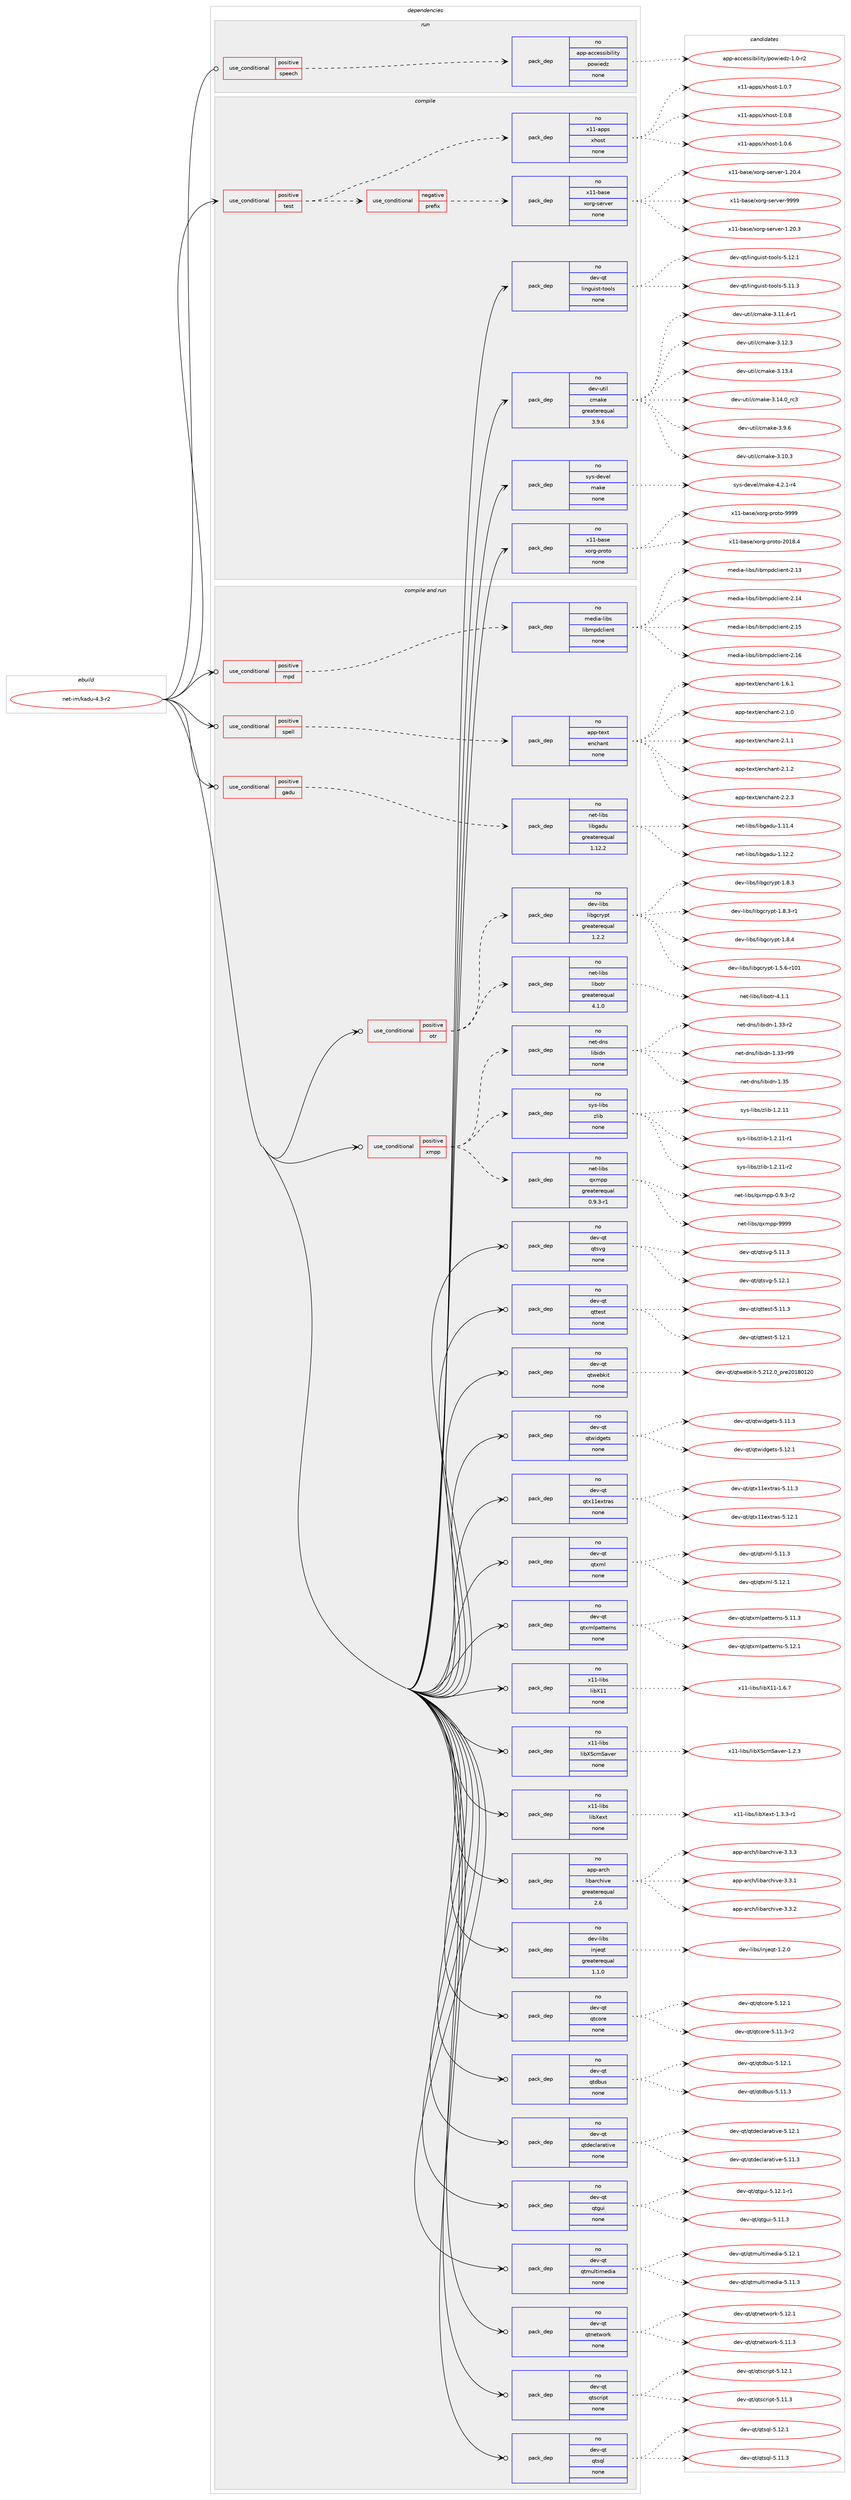 digraph prolog {

# *************
# Graph options
# *************

newrank=true;
concentrate=true;
compound=true;
graph [rankdir=LR,fontname=Helvetica,fontsize=10,ranksep=1.5];#, ranksep=2.5, nodesep=0.2];
edge  [arrowhead=vee];
node  [fontname=Helvetica,fontsize=10];

# **********
# The ebuild
# **********

subgraph cluster_leftcol {
color=gray;
rank=same;
label=<<i>ebuild</i>>;
id [label="net-im/kadu-4.3-r2", color=red, width=4, href="../net-im/kadu-4.3-r2.svg"];
}

# ****************
# The dependencies
# ****************

subgraph cluster_midcol {
color=gray;
label=<<i>dependencies</i>>;
subgraph cluster_compile {
fillcolor="#eeeeee";
style=filled;
label=<<i>compile</i>>;
subgraph cond445052 {
dependency1655106 [label=<<TABLE BORDER="0" CELLBORDER="1" CELLSPACING="0" CELLPADDING="4"><TR><TD ROWSPAN="3" CELLPADDING="10">use_conditional</TD></TR><TR><TD>positive</TD></TR><TR><TD>test</TD></TR></TABLE>>, shape=none, color=red];
subgraph cond445053 {
dependency1655107 [label=<<TABLE BORDER="0" CELLBORDER="1" CELLSPACING="0" CELLPADDING="4"><TR><TD ROWSPAN="3" CELLPADDING="10">use_conditional</TD></TR><TR><TD>negative</TD></TR><TR><TD>prefix</TD></TR></TABLE>>, shape=none, color=red];
subgraph pack1183224 {
dependency1655108 [label=<<TABLE BORDER="0" CELLBORDER="1" CELLSPACING="0" CELLPADDING="4" WIDTH="220"><TR><TD ROWSPAN="6" CELLPADDING="30">pack_dep</TD></TR><TR><TD WIDTH="110">no</TD></TR><TR><TD>x11-base</TD></TR><TR><TD>xorg-server</TD></TR><TR><TD>none</TD></TR><TR><TD></TD></TR></TABLE>>, shape=none, color=blue];
}
dependency1655107:e -> dependency1655108:w [weight=20,style="dashed",arrowhead="vee"];
}
dependency1655106:e -> dependency1655107:w [weight=20,style="dashed",arrowhead="vee"];
subgraph pack1183225 {
dependency1655109 [label=<<TABLE BORDER="0" CELLBORDER="1" CELLSPACING="0" CELLPADDING="4" WIDTH="220"><TR><TD ROWSPAN="6" CELLPADDING="30">pack_dep</TD></TR><TR><TD WIDTH="110">no</TD></TR><TR><TD>x11-apps</TD></TR><TR><TD>xhost</TD></TR><TR><TD>none</TD></TR><TR><TD></TD></TR></TABLE>>, shape=none, color=blue];
}
dependency1655106:e -> dependency1655109:w [weight=20,style="dashed",arrowhead="vee"];
}
id:e -> dependency1655106:w [weight=20,style="solid",arrowhead="vee"];
subgraph pack1183226 {
dependency1655110 [label=<<TABLE BORDER="0" CELLBORDER="1" CELLSPACING="0" CELLPADDING="4" WIDTH="220"><TR><TD ROWSPAN="6" CELLPADDING="30">pack_dep</TD></TR><TR><TD WIDTH="110">no</TD></TR><TR><TD>dev-qt</TD></TR><TR><TD>linguist-tools</TD></TR><TR><TD>none</TD></TR><TR><TD></TD></TR></TABLE>>, shape=none, color=blue];
}
id:e -> dependency1655110:w [weight=20,style="solid",arrowhead="vee"];
subgraph pack1183227 {
dependency1655111 [label=<<TABLE BORDER="0" CELLBORDER="1" CELLSPACING="0" CELLPADDING="4" WIDTH="220"><TR><TD ROWSPAN="6" CELLPADDING="30">pack_dep</TD></TR><TR><TD WIDTH="110">no</TD></TR><TR><TD>dev-util</TD></TR><TR><TD>cmake</TD></TR><TR><TD>greaterequal</TD></TR><TR><TD>3.9.6</TD></TR></TABLE>>, shape=none, color=blue];
}
id:e -> dependency1655111:w [weight=20,style="solid",arrowhead="vee"];
subgraph pack1183228 {
dependency1655112 [label=<<TABLE BORDER="0" CELLBORDER="1" CELLSPACING="0" CELLPADDING="4" WIDTH="220"><TR><TD ROWSPAN="6" CELLPADDING="30">pack_dep</TD></TR><TR><TD WIDTH="110">no</TD></TR><TR><TD>sys-devel</TD></TR><TR><TD>make</TD></TR><TR><TD>none</TD></TR><TR><TD></TD></TR></TABLE>>, shape=none, color=blue];
}
id:e -> dependency1655112:w [weight=20,style="solid",arrowhead="vee"];
subgraph pack1183229 {
dependency1655113 [label=<<TABLE BORDER="0" CELLBORDER="1" CELLSPACING="0" CELLPADDING="4" WIDTH="220"><TR><TD ROWSPAN="6" CELLPADDING="30">pack_dep</TD></TR><TR><TD WIDTH="110">no</TD></TR><TR><TD>x11-base</TD></TR><TR><TD>xorg-proto</TD></TR><TR><TD>none</TD></TR><TR><TD></TD></TR></TABLE>>, shape=none, color=blue];
}
id:e -> dependency1655113:w [weight=20,style="solid",arrowhead="vee"];
}
subgraph cluster_compileandrun {
fillcolor="#eeeeee";
style=filled;
label=<<i>compile and run</i>>;
subgraph cond445054 {
dependency1655114 [label=<<TABLE BORDER="0" CELLBORDER="1" CELLSPACING="0" CELLPADDING="4"><TR><TD ROWSPAN="3" CELLPADDING="10">use_conditional</TD></TR><TR><TD>positive</TD></TR><TR><TD>gadu</TD></TR></TABLE>>, shape=none, color=red];
subgraph pack1183230 {
dependency1655115 [label=<<TABLE BORDER="0" CELLBORDER="1" CELLSPACING="0" CELLPADDING="4" WIDTH="220"><TR><TD ROWSPAN="6" CELLPADDING="30">pack_dep</TD></TR><TR><TD WIDTH="110">no</TD></TR><TR><TD>net-libs</TD></TR><TR><TD>libgadu</TD></TR><TR><TD>greaterequal</TD></TR><TR><TD>1.12.2</TD></TR></TABLE>>, shape=none, color=blue];
}
dependency1655114:e -> dependency1655115:w [weight=20,style="dashed",arrowhead="vee"];
}
id:e -> dependency1655114:w [weight=20,style="solid",arrowhead="odotvee"];
subgraph cond445055 {
dependency1655116 [label=<<TABLE BORDER="0" CELLBORDER="1" CELLSPACING="0" CELLPADDING="4"><TR><TD ROWSPAN="3" CELLPADDING="10">use_conditional</TD></TR><TR><TD>positive</TD></TR><TR><TD>mpd</TD></TR></TABLE>>, shape=none, color=red];
subgraph pack1183231 {
dependency1655117 [label=<<TABLE BORDER="0" CELLBORDER="1" CELLSPACING="0" CELLPADDING="4" WIDTH="220"><TR><TD ROWSPAN="6" CELLPADDING="30">pack_dep</TD></TR><TR><TD WIDTH="110">no</TD></TR><TR><TD>media-libs</TD></TR><TR><TD>libmpdclient</TD></TR><TR><TD>none</TD></TR><TR><TD></TD></TR></TABLE>>, shape=none, color=blue];
}
dependency1655116:e -> dependency1655117:w [weight=20,style="dashed",arrowhead="vee"];
}
id:e -> dependency1655116:w [weight=20,style="solid",arrowhead="odotvee"];
subgraph cond445056 {
dependency1655118 [label=<<TABLE BORDER="0" CELLBORDER="1" CELLSPACING="0" CELLPADDING="4"><TR><TD ROWSPAN="3" CELLPADDING="10">use_conditional</TD></TR><TR><TD>positive</TD></TR><TR><TD>otr</TD></TR></TABLE>>, shape=none, color=red];
subgraph pack1183232 {
dependency1655119 [label=<<TABLE BORDER="0" CELLBORDER="1" CELLSPACING="0" CELLPADDING="4" WIDTH="220"><TR><TD ROWSPAN="6" CELLPADDING="30">pack_dep</TD></TR><TR><TD WIDTH="110">no</TD></TR><TR><TD>dev-libs</TD></TR><TR><TD>libgcrypt</TD></TR><TR><TD>greaterequal</TD></TR><TR><TD>1.2.2</TD></TR></TABLE>>, shape=none, color=blue];
}
dependency1655118:e -> dependency1655119:w [weight=20,style="dashed",arrowhead="vee"];
subgraph pack1183233 {
dependency1655120 [label=<<TABLE BORDER="0" CELLBORDER="1" CELLSPACING="0" CELLPADDING="4" WIDTH="220"><TR><TD ROWSPAN="6" CELLPADDING="30">pack_dep</TD></TR><TR><TD WIDTH="110">no</TD></TR><TR><TD>net-libs</TD></TR><TR><TD>libotr</TD></TR><TR><TD>greaterequal</TD></TR><TR><TD>4.1.0</TD></TR></TABLE>>, shape=none, color=blue];
}
dependency1655118:e -> dependency1655120:w [weight=20,style="dashed",arrowhead="vee"];
}
id:e -> dependency1655118:w [weight=20,style="solid",arrowhead="odotvee"];
subgraph cond445057 {
dependency1655121 [label=<<TABLE BORDER="0" CELLBORDER="1" CELLSPACING="0" CELLPADDING="4"><TR><TD ROWSPAN="3" CELLPADDING="10">use_conditional</TD></TR><TR><TD>positive</TD></TR><TR><TD>spell</TD></TR></TABLE>>, shape=none, color=red];
subgraph pack1183234 {
dependency1655122 [label=<<TABLE BORDER="0" CELLBORDER="1" CELLSPACING="0" CELLPADDING="4" WIDTH="220"><TR><TD ROWSPAN="6" CELLPADDING="30">pack_dep</TD></TR><TR><TD WIDTH="110">no</TD></TR><TR><TD>app-text</TD></TR><TR><TD>enchant</TD></TR><TR><TD>none</TD></TR><TR><TD></TD></TR></TABLE>>, shape=none, color=blue];
}
dependency1655121:e -> dependency1655122:w [weight=20,style="dashed",arrowhead="vee"];
}
id:e -> dependency1655121:w [weight=20,style="solid",arrowhead="odotvee"];
subgraph cond445058 {
dependency1655123 [label=<<TABLE BORDER="0" CELLBORDER="1" CELLSPACING="0" CELLPADDING="4"><TR><TD ROWSPAN="3" CELLPADDING="10">use_conditional</TD></TR><TR><TD>positive</TD></TR><TR><TD>xmpp</TD></TR></TABLE>>, shape=none, color=red];
subgraph pack1183235 {
dependency1655124 [label=<<TABLE BORDER="0" CELLBORDER="1" CELLSPACING="0" CELLPADDING="4" WIDTH="220"><TR><TD ROWSPAN="6" CELLPADDING="30">pack_dep</TD></TR><TR><TD WIDTH="110">no</TD></TR><TR><TD>net-dns</TD></TR><TR><TD>libidn</TD></TR><TR><TD>none</TD></TR><TR><TD></TD></TR></TABLE>>, shape=none, color=blue];
}
dependency1655123:e -> dependency1655124:w [weight=20,style="dashed",arrowhead="vee"];
subgraph pack1183236 {
dependency1655125 [label=<<TABLE BORDER="0" CELLBORDER="1" CELLSPACING="0" CELLPADDING="4" WIDTH="220"><TR><TD ROWSPAN="6" CELLPADDING="30">pack_dep</TD></TR><TR><TD WIDTH="110">no</TD></TR><TR><TD>net-libs</TD></TR><TR><TD>qxmpp</TD></TR><TR><TD>greaterequal</TD></TR><TR><TD>0.9.3-r1</TD></TR></TABLE>>, shape=none, color=blue];
}
dependency1655123:e -> dependency1655125:w [weight=20,style="dashed",arrowhead="vee"];
subgraph pack1183237 {
dependency1655126 [label=<<TABLE BORDER="0" CELLBORDER="1" CELLSPACING="0" CELLPADDING="4" WIDTH="220"><TR><TD ROWSPAN="6" CELLPADDING="30">pack_dep</TD></TR><TR><TD WIDTH="110">no</TD></TR><TR><TD>sys-libs</TD></TR><TR><TD>zlib</TD></TR><TR><TD>none</TD></TR><TR><TD></TD></TR></TABLE>>, shape=none, color=blue];
}
dependency1655123:e -> dependency1655126:w [weight=20,style="dashed",arrowhead="vee"];
}
id:e -> dependency1655123:w [weight=20,style="solid",arrowhead="odotvee"];
subgraph pack1183238 {
dependency1655127 [label=<<TABLE BORDER="0" CELLBORDER="1" CELLSPACING="0" CELLPADDING="4" WIDTH="220"><TR><TD ROWSPAN="6" CELLPADDING="30">pack_dep</TD></TR><TR><TD WIDTH="110">no</TD></TR><TR><TD>app-arch</TD></TR><TR><TD>libarchive</TD></TR><TR><TD>greaterequal</TD></TR><TR><TD>2.6</TD></TR></TABLE>>, shape=none, color=blue];
}
id:e -> dependency1655127:w [weight=20,style="solid",arrowhead="odotvee"];
subgraph pack1183239 {
dependency1655128 [label=<<TABLE BORDER="0" CELLBORDER="1" CELLSPACING="0" CELLPADDING="4" WIDTH="220"><TR><TD ROWSPAN="6" CELLPADDING="30">pack_dep</TD></TR><TR><TD WIDTH="110">no</TD></TR><TR><TD>dev-libs</TD></TR><TR><TD>injeqt</TD></TR><TR><TD>greaterequal</TD></TR><TR><TD>1.1.0</TD></TR></TABLE>>, shape=none, color=blue];
}
id:e -> dependency1655128:w [weight=20,style="solid",arrowhead="odotvee"];
subgraph pack1183240 {
dependency1655129 [label=<<TABLE BORDER="0" CELLBORDER="1" CELLSPACING="0" CELLPADDING="4" WIDTH="220"><TR><TD ROWSPAN="6" CELLPADDING="30">pack_dep</TD></TR><TR><TD WIDTH="110">no</TD></TR><TR><TD>dev-qt</TD></TR><TR><TD>qtcore</TD></TR><TR><TD>none</TD></TR><TR><TD></TD></TR></TABLE>>, shape=none, color=blue];
}
id:e -> dependency1655129:w [weight=20,style="solid",arrowhead="odotvee"];
subgraph pack1183241 {
dependency1655130 [label=<<TABLE BORDER="0" CELLBORDER="1" CELLSPACING="0" CELLPADDING="4" WIDTH="220"><TR><TD ROWSPAN="6" CELLPADDING="30">pack_dep</TD></TR><TR><TD WIDTH="110">no</TD></TR><TR><TD>dev-qt</TD></TR><TR><TD>qtdbus</TD></TR><TR><TD>none</TD></TR><TR><TD></TD></TR></TABLE>>, shape=none, color=blue];
}
id:e -> dependency1655130:w [weight=20,style="solid",arrowhead="odotvee"];
subgraph pack1183242 {
dependency1655131 [label=<<TABLE BORDER="0" CELLBORDER="1" CELLSPACING="0" CELLPADDING="4" WIDTH="220"><TR><TD ROWSPAN="6" CELLPADDING="30">pack_dep</TD></TR><TR><TD WIDTH="110">no</TD></TR><TR><TD>dev-qt</TD></TR><TR><TD>qtdeclarative</TD></TR><TR><TD>none</TD></TR><TR><TD></TD></TR></TABLE>>, shape=none, color=blue];
}
id:e -> dependency1655131:w [weight=20,style="solid",arrowhead="odotvee"];
subgraph pack1183243 {
dependency1655132 [label=<<TABLE BORDER="0" CELLBORDER="1" CELLSPACING="0" CELLPADDING="4" WIDTH="220"><TR><TD ROWSPAN="6" CELLPADDING="30">pack_dep</TD></TR><TR><TD WIDTH="110">no</TD></TR><TR><TD>dev-qt</TD></TR><TR><TD>qtgui</TD></TR><TR><TD>none</TD></TR><TR><TD></TD></TR></TABLE>>, shape=none, color=blue];
}
id:e -> dependency1655132:w [weight=20,style="solid",arrowhead="odotvee"];
subgraph pack1183244 {
dependency1655133 [label=<<TABLE BORDER="0" CELLBORDER="1" CELLSPACING="0" CELLPADDING="4" WIDTH="220"><TR><TD ROWSPAN="6" CELLPADDING="30">pack_dep</TD></TR><TR><TD WIDTH="110">no</TD></TR><TR><TD>dev-qt</TD></TR><TR><TD>qtmultimedia</TD></TR><TR><TD>none</TD></TR><TR><TD></TD></TR></TABLE>>, shape=none, color=blue];
}
id:e -> dependency1655133:w [weight=20,style="solid",arrowhead="odotvee"];
subgraph pack1183245 {
dependency1655134 [label=<<TABLE BORDER="0" CELLBORDER="1" CELLSPACING="0" CELLPADDING="4" WIDTH="220"><TR><TD ROWSPAN="6" CELLPADDING="30">pack_dep</TD></TR><TR><TD WIDTH="110">no</TD></TR><TR><TD>dev-qt</TD></TR><TR><TD>qtnetwork</TD></TR><TR><TD>none</TD></TR><TR><TD></TD></TR></TABLE>>, shape=none, color=blue];
}
id:e -> dependency1655134:w [weight=20,style="solid",arrowhead="odotvee"];
subgraph pack1183246 {
dependency1655135 [label=<<TABLE BORDER="0" CELLBORDER="1" CELLSPACING="0" CELLPADDING="4" WIDTH="220"><TR><TD ROWSPAN="6" CELLPADDING="30">pack_dep</TD></TR><TR><TD WIDTH="110">no</TD></TR><TR><TD>dev-qt</TD></TR><TR><TD>qtscript</TD></TR><TR><TD>none</TD></TR><TR><TD></TD></TR></TABLE>>, shape=none, color=blue];
}
id:e -> dependency1655135:w [weight=20,style="solid",arrowhead="odotvee"];
subgraph pack1183247 {
dependency1655136 [label=<<TABLE BORDER="0" CELLBORDER="1" CELLSPACING="0" CELLPADDING="4" WIDTH="220"><TR><TD ROWSPAN="6" CELLPADDING="30">pack_dep</TD></TR><TR><TD WIDTH="110">no</TD></TR><TR><TD>dev-qt</TD></TR><TR><TD>qtsql</TD></TR><TR><TD>none</TD></TR><TR><TD></TD></TR></TABLE>>, shape=none, color=blue];
}
id:e -> dependency1655136:w [weight=20,style="solid",arrowhead="odotvee"];
subgraph pack1183248 {
dependency1655137 [label=<<TABLE BORDER="0" CELLBORDER="1" CELLSPACING="0" CELLPADDING="4" WIDTH="220"><TR><TD ROWSPAN="6" CELLPADDING="30">pack_dep</TD></TR><TR><TD WIDTH="110">no</TD></TR><TR><TD>dev-qt</TD></TR><TR><TD>qtsvg</TD></TR><TR><TD>none</TD></TR><TR><TD></TD></TR></TABLE>>, shape=none, color=blue];
}
id:e -> dependency1655137:w [weight=20,style="solid",arrowhead="odotvee"];
subgraph pack1183249 {
dependency1655138 [label=<<TABLE BORDER="0" CELLBORDER="1" CELLSPACING="0" CELLPADDING="4" WIDTH="220"><TR><TD ROWSPAN="6" CELLPADDING="30">pack_dep</TD></TR><TR><TD WIDTH="110">no</TD></TR><TR><TD>dev-qt</TD></TR><TR><TD>qttest</TD></TR><TR><TD>none</TD></TR><TR><TD></TD></TR></TABLE>>, shape=none, color=blue];
}
id:e -> dependency1655138:w [weight=20,style="solid",arrowhead="odotvee"];
subgraph pack1183250 {
dependency1655139 [label=<<TABLE BORDER="0" CELLBORDER="1" CELLSPACING="0" CELLPADDING="4" WIDTH="220"><TR><TD ROWSPAN="6" CELLPADDING="30">pack_dep</TD></TR><TR><TD WIDTH="110">no</TD></TR><TR><TD>dev-qt</TD></TR><TR><TD>qtwebkit</TD></TR><TR><TD>none</TD></TR><TR><TD></TD></TR></TABLE>>, shape=none, color=blue];
}
id:e -> dependency1655139:w [weight=20,style="solid",arrowhead="odotvee"];
subgraph pack1183251 {
dependency1655140 [label=<<TABLE BORDER="0" CELLBORDER="1" CELLSPACING="0" CELLPADDING="4" WIDTH="220"><TR><TD ROWSPAN="6" CELLPADDING="30">pack_dep</TD></TR><TR><TD WIDTH="110">no</TD></TR><TR><TD>dev-qt</TD></TR><TR><TD>qtwidgets</TD></TR><TR><TD>none</TD></TR><TR><TD></TD></TR></TABLE>>, shape=none, color=blue];
}
id:e -> dependency1655140:w [weight=20,style="solid",arrowhead="odotvee"];
subgraph pack1183252 {
dependency1655141 [label=<<TABLE BORDER="0" CELLBORDER="1" CELLSPACING="0" CELLPADDING="4" WIDTH="220"><TR><TD ROWSPAN="6" CELLPADDING="30">pack_dep</TD></TR><TR><TD WIDTH="110">no</TD></TR><TR><TD>dev-qt</TD></TR><TR><TD>qtx11extras</TD></TR><TR><TD>none</TD></TR><TR><TD></TD></TR></TABLE>>, shape=none, color=blue];
}
id:e -> dependency1655141:w [weight=20,style="solid",arrowhead="odotvee"];
subgraph pack1183253 {
dependency1655142 [label=<<TABLE BORDER="0" CELLBORDER="1" CELLSPACING="0" CELLPADDING="4" WIDTH="220"><TR><TD ROWSPAN="6" CELLPADDING="30">pack_dep</TD></TR><TR><TD WIDTH="110">no</TD></TR><TR><TD>dev-qt</TD></TR><TR><TD>qtxml</TD></TR><TR><TD>none</TD></TR><TR><TD></TD></TR></TABLE>>, shape=none, color=blue];
}
id:e -> dependency1655142:w [weight=20,style="solid",arrowhead="odotvee"];
subgraph pack1183254 {
dependency1655143 [label=<<TABLE BORDER="0" CELLBORDER="1" CELLSPACING="0" CELLPADDING="4" WIDTH="220"><TR><TD ROWSPAN="6" CELLPADDING="30">pack_dep</TD></TR><TR><TD WIDTH="110">no</TD></TR><TR><TD>dev-qt</TD></TR><TR><TD>qtxmlpatterns</TD></TR><TR><TD>none</TD></TR><TR><TD></TD></TR></TABLE>>, shape=none, color=blue];
}
id:e -> dependency1655143:w [weight=20,style="solid",arrowhead="odotvee"];
subgraph pack1183255 {
dependency1655144 [label=<<TABLE BORDER="0" CELLBORDER="1" CELLSPACING="0" CELLPADDING="4" WIDTH="220"><TR><TD ROWSPAN="6" CELLPADDING="30">pack_dep</TD></TR><TR><TD WIDTH="110">no</TD></TR><TR><TD>x11-libs</TD></TR><TR><TD>libX11</TD></TR><TR><TD>none</TD></TR><TR><TD></TD></TR></TABLE>>, shape=none, color=blue];
}
id:e -> dependency1655144:w [weight=20,style="solid",arrowhead="odotvee"];
subgraph pack1183256 {
dependency1655145 [label=<<TABLE BORDER="0" CELLBORDER="1" CELLSPACING="0" CELLPADDING="4" WIDTH="220"><TR><TD ROWSPAN="6" CELLPADDING="30">pack_dep</TD></TR><TR><TD WIDTH="110">no</TD></TR><TR><TD>x11-libs</TD></TR><TR><TD>libXScrnSaver</TD></TR><TR><TD>none</TD></TR><TR><TD></TD></TR></TABLE>>, shape=none, color=blue];
}
id:e -> dependency1655145:w [weight=20,style="solid",arrowhead="odotvee"];
subgraph pack1183257 {
dependency1655146 [label=<<TABLE BORDER="0" CELLBORDER="1" CELLSPACING="0" CELLPADDING="4" WIDTH="220"><TR><TD ROWSPAN="6" CELLPADDING="30">pack_dep</TD></TR><TR><TD WIDTH="110">no</TD></TR><TR><TD>x11-libs</TD></TR><TR><TD>libXext</TD></TR><TR><TD>none</TD></TR><TR><TD></TD></TR></TABLE>>, shape=none, color=blue];
}
id:e -> dependency1655146:w [weight=20,style="solid",arrowhead="odotvee"];
}
subgraph cluster_run {
fillcolor="#eeeeee";
style=filled;
label=<<i>run</i>>;
subgraph cond445059 {
dependency1655147 [label=<<TABLE BORDER="0" CELLBORDER="1" CELLSPACING="0" CELLPADDING="4"><TR><TD ROWSPAN="3" CELLPADDING="10">use_conditional</TD></TR><TR><TD>positive</TD></TR><TR><TD>speech</TD></TR></TABLE>>, shape=none, color=red];
subgraph pack1183258 {
dependency1655148 [label=<<TABLE BORDER="0" CELLBORDER="1" CELLSPACING="0" CELLPADDING="4" WIDTH="220"><TR><TD ROWSPAN="6" CELLPADDING="30">pack_dep</TD></TR><TR><TD WIDTH="110">no</TD></TR><TR><TD>app-accessibility</TD></TR><TR><TD>powiedz</TD></TR><TR><TD>none</TD></TR><TR><TD></TD></TR></TABLE>>, shape=none, color=blue];
}
dependency1655147:e -> dependency1655148:w [weight=20,style="dashed",arrowhead="vee"];
}
id:e -> dependency1655147:w [weight=20,style="solid",arrowhead="odot"];
}
}

# **************
# The candidates
# **************

subgraph cluster_choices {
rank=same;
color=gray;
label=<<i>candidates</i>>;

subgraph choice1183224 {
color=black;
nodesep=1;
choice1204949459897115101471201111141034511510111411810111445494650484651 [label="x11-base/xorg-server-1.20.3", color=red, width=4,href="../x11-base/xorg-server-1.20.3.svg"];
choice1204949459897115101471201111141034511510111411810111445494650484652 [label="x11-base/xorg-server-1.20.4", color=red, width=4,href="../x11-base/xorg-server-1.20.4.svg"];
choice120494945989711510147120111114103451151011141181011144557575757 [label="x11-base/xorg-server-9999", color=red, width=4,href="../x11-base/xorg-server-9999.svg"];
dependency1655108:e -> choice1204949459897115101471201111141034511510111411810111445494650484651:w [style=dotted,weight="100"];
dependency1655108:e -> choice1204949459897115101471201111141034511510111411810111445494650484652:w [style=dotted,weight="100"];
dependency1655108:e -> choice120494945989711510147120111114103451151011141181011144557575757:w [style=dotted,weight="100"];
}
subgraph choice1183225 {
color=black;
nodesep=1;
choice1204949459711211211547120104111115116454946484654 [label="x11-apps/xhost-1.0.6", color=red, width=4,href="../x11-apps/xhost-1.0.6.svg"];
choice1204949459711211211547120104111115116454946484655 [label="x11-apps/xhost-1.0.7", color=red, width=4,href="../x11-apps/xhost-1.0.7.svg"];
choice1204949459711211211547120104111115116454946484656 [label="x11-apps/xhost-1.0.8", color=red, width=4,href="../x11-apps/xhost-1.0.8.svg"];
dependency1655109:e -> choice1204949459711211211547120104111115116454946484654:w [style=dotted,weight="100"];
dependency1655109:e -> choice1204949459711211211547120104111115116454946484655:w [style=dotted,weight="100"];
dependency1655109:e -> choice1204949459711211211547120104111115116454946484656:w [style=dotted,weight="100"];
}
subgraph choice1183226 {
color=black;
nodesep=1;
choice10010111845113116471081051101031171051151164511611111110811545534649494651 [label="dev-qt/linguist-tools-5.11.3", color=red, width=4,href="../dev-qt/linguist-tools-5.11.3.svg"];
choice10010111845113116471081051101031171051151164511611111110811545534649504649 [label="dev-qt/linguist-tools-5.12.1", color=red, width=4,href="../dev-qt/linguist-tools-5.12.1.svg"];
dependency1655110:e -> choice10010111845113116471081051101031171051151164511611111110811545534649494651:w [style=dotted,weight="100"];
dependency1655110:e -> choice10010111845113116471081051101031171051151164511611111110811545534649504649:w [style=dotted,weight="100"];
}
subgraph choice1183227 {
color=black;
nodesep=1;
choice1001011184511711610510847991099710710145514649484651 [label="dev-util/cmake-3.10.3", color=red, width=4,href="../dev-util/cmake-3.10.3.svg"];
choice10010111845117116105108479910997107101455146494946524511449 [label="dev-util/cmake-3.11.4-r1", color=red, width=4,href="../dev-util/cmake-3.11.4-r1.svg"];
choice1001011184511711610510847991099710710145514649504651 [label="dev-util/cmake-3.12.3", color=red, width=4,href="../dev-util/cmake-3.12.3.svg"];
choice1001011184511711610510847991099710710145514649514652 [label="dev-util/cmake-3.13.4", color=red, width=4,href="../dev-util/cmake-3.13.4.svg"];
choice1001011184511711610510847991099710710145514649524648951149951 [label="dev-util/cmake-3.14.0_rc3", color=red, width=4,href="../dev-util/cmake-3.14.0_rc3.svg"];
choice10010111845117116105108479910997107101455146574654 [label="dev-util/cmake-3.9.6", color=red, width=4,href="../dev-util/cmake-3.9.6.svg"];
dependency1655111:e -> choice1001011184511711610510847991099710710145514649484651:w [style=dotted,weight="100"];
dependency1655111:e -> choice10010111845117116105108479910997107101455146494946524511449:w [style=dotted,weight="100"];
dependency1655111:e -> choice1001011184511711610510847991099710710145514649504651:w [style=dotted,weight="100"];
dependency1655111:e -> choice1001011184511711610510847991099710710145514649514652:w [style=dotted,weight="100"];
dependency1655111:e -> choice1001011184511711610510847991099710710145514649524648951149951:w [style=dotted,weight="100"];
dependency1655111:e -> choice10010111845117116105108479910997107101455146574654:w [style=dotted,weight="100"];
}
subgraph choice1183228 {
color=black;
nodesep=1;
choice1151211154510010111810110847109971071014552465046494511452 [label="sys-devel/make-4.2.1-r4", color=red, width=4,href="../sys-devel/make-4.2.1-r4.svg"];
dependency1655112:e -> choice1151211154510010111810110847109971071014552465046494511452:w [style=dotted,weight="100"];
}
subgraph choice1183229 {
color=black;
nodesep=1;
choice1204949459897115101471201111141034511211411111611145504849564652 [label="x11-base/xorg-proto-2018.4", color=red, width=4,href="../x11-base/xorg-proto-2018.4.svg"];
choice120494945989711510147120111114103451121141111161114557575757 [label="x11-base/xorg-proto-9999", color=red, width=4,href="../x11-base/xorg-proto-9999.svg"];
dependency1655113:e -> choice1204949459897115101471201111141034511211411111611145504849564652:w [style=dotted,weight="100"];
dependency1655113:e -> choice120494945989711510147120111114103451121141111161114557575757:w [style=dotted,weight="100"];
}
subgraph choice1183230 {
color=black;
nodesep=1;
choice110101116451081059811547108105981039710011745494649494652 [label="net-libs/libgadu-1.11.4", color=red, width=4,href="../net-libs/libgadu-1.11.4.svg"];
choice110101116451081059811547108105981039710011745494649504650 [label="net-libs/libgadu-1.12.2", color=red, width=4,href="../net-libs/libgadu-1.12.2.svg"];
dependency1655115:e -> choice110101116451081059811547108105981039710011745494649494652:w [style=dotted,weight="100"];
dependency1655115:e -> choice110101116451081059811547108105981039710011745494649504650:w [style=dotted,weight="100"];
}
subgraph choice1183231 {
color=black;
nodesep=1;
choice1091011001059745108105981154710810598109112100991081051011101164550464951 [label="media-libs/libmpdclient-2.13", color=red, width=4,href="../media-libs/libmpdclient-2.13.svg"];
choice1091011001059745108105981154710810598109112100991081051011101164550464952 [label="media-libs/libmpdclient-2.14", color=red, width=4,href="../media-libs/libmpdclient-2.14.svg"];
choice1091011001059745108105981154710810598109112100991081051011101164550464953 [label="media-libs/libmpdclient-2.15", color=red, width=4,href="../media-libs/libmpdclient-2.15.svg"];
choice1091011001059745108105981154710810598109112100991081051011101164550464954 [label="media-libs/libmpdclient-2.16", color=red, width=4,href="../media-libs/libmpdclient-2.16.svg"];
dependency1655117:e -> choice1091011001059745108105981154710810598109112100991081051011101164550464951:w [style=dotted,weight="100"];
dependency1655117:e -> choice1091011001059745108105981154710810598109112100991081051011101164550464952:w [style=dotted,weight="100"];
dependency1655117:e -> choice1091011001059745108105981154710810598109112100991081051011101164550464953:w [style=dotted,weight="100"];
dependency1655117:e -> choice1091011001059745108105981154710810598109112100991081051011101164550464954:w [style=dotted,weight="100"];
}
subgraph choice1183232 {
color=black;
nodesep=1;
choice100101118451081059811547108105981039911412111211645494653465445114494849 [label="dev-libs/libgcrypt-1.5.6-r101", color=red, width=4,href="../dev-libs/libgcrypt-1.5.6-r101.svg"];
choice1001011184510810598115471081059810399114121112116454946564651 [label="dev-libs/libgcrypt-1.8.3", color=red, width=4,href="../dev-libs/libgcrypt-1.8.3.svg"];
choice10010111845108105981154710810598103991141211121164549465646514511449 [label="dev-libs/libgcrypt-1.8.3-r1", color=red, width=4,href="../dev-libs/libgcrypt-1.8.3-r1.svg"];
choice1001011184510810598115471081059810399114121112116454946564652 [label="dev-libs/libgcrypt-1.8.4", color=red, width=4,href="../dev-libs/libgcrypt-1.8.4.svg"];
dependency1655119:e -> choice100101118451081059811547108105981039911412111211645494653465445114494849:w [style=dotted,weight="100"];
dependency1655119:e -> choice1001011184510810598115471081059810399114121112116454946564651:w [style=dotted,weight="100"];
dependency1655119:e -> choice10010111845108105981154710810598103991141211121164549465646514511449:w [style=dotted,weight="100"];
dependency1655119:e -> choice1001011184510810598115471081059810399114121112116454946564652:w [style=dotted,weight="100"];
}
subgraph choice1183233 {
color=black;
nodesep=1;
choice11010111645108105981154710810598111116114455246494649 [label="net-libs/libotr-4.1.1", color=red, width=4,href="../net-libs/libotr-4.1.1.svg"];
dependency1655120:e -> choice11010111645108105981154710810598111116114455246494649:w [style=dotted,weight="100"];
}
subgraph choice1183234 {
color=black;
nodesep=1;
choice9711211245116101120116471011109910497110116454946544649 [label="app-text/enchant-1.6.1", color=red, width=4,href="../app-text/enchant-1.6.1.svg"];
choice9711211245116101120116471011109910497110116455046494648 [label="app-text/enchant-2.1.0", color=red, width=4,href="../app-text/enchant-2.1.0.svg"];
choice9711211245116101120116471011109910497110116455046494649 [label="app-text/enchant-2.1.1", color=red, width=4,href="../app-text/enchant-2.1.1.svg"];
choice9711211245116101120116471011109910497110116455046494650 [label="app-text/enchant-2.1.2", color=red, width=4,href="../app-text/enchant-2.1.2.svg"];
choice9711211245116101120116471011109910497110116455046504651 [label="app-text/enchant-2.2.3", color=red, width=4,href="../app-text/enchant-2.2.3.svg"];
dependency1655122:e -> choice9711211245116101120116471011109910497110116454946544649:w [style=dotted,weight="100"];
dependency1655122:e -> choice9711211245116101120116471011109910497110116455046494648:w [style=dotted,weight="100"];
dependency1655122:e -> choice9711211245116101120116471011109910497110116455046494649:w [style=dotted,weight="100"];
dependency1655122:e -> choice9711211245116101120116471011109910497110116455046494650:w [style=dotted,weight="100"];
dependency1655122:e -> choice9711211245116101120116471011109910497110116455046504651:w [style=dotted,weight="100"];
}
subgraph choice1183235 {
color=black;
nodesep=1;
choice11010111645100110115471081059810510011045494651514511450 [label="net-dns/libidn-1.33-r2", color=red, width=4,href="../net-dns/libidn-1.33-r2.svg"];
choice1101011164510011011547108105981051001104549465151451145757 [label="net-dns/libidn-1.33-r99", color=red, width=4,href="../net-dns/libidn-1.33-r99.svg"];
choice1101011164510011011547108105981051001104549465153 [label="net-dns/libidn-1.35", color=red, width=4,href="../net-dns/libidn-1.35.svg"];
dependency1655124:e -> choice11010111645100110115471081059810510011045494651514511450:w [style=dotted,weight="100"];
dependency1655124:e -> choice1101011164510011011547108105981051001104549465151451145757:w [style=dotted,weight="100"];
dependency1655124:e -> choice1101011164510011011547108105981051001104549465153:w [style=dotted,weight="100"];
}
subgraph choice1183236 {
color=black;
nodesep=1;
choice1101011164510810598115471131201091121124548465746514511450 [label="net-libs/qxmpp-0.9.3-r2", color=red, width=4,href="../net-libs/qxmpp-0.9.3-r2.svg"];
choice1101011164510810598115471131201091121124557575757 [label="net-libs/qxmpp-9999", color=red, width=4,href="../net-libs/qxmpp-9999.svg"];
dependency1655125:e -> choice1101011164510810598115471131201091121124548465746514511450:w [style=dotted,weight="100"];
dependency1655125:e -> choice1101011164510810598115471131201091121124557575757:w [style=dotted,weight="100"];
}
subgraph choice1183237 {
color=black;
nodesep=1;
choice1151211154510810598115471221081059845494650464949 [label="sys-libs/zlib-1.2.11", color=red, width=4,href="../sys-libs/zlib-1.2.11.svg"];
choice11512111545108105981154712210810598454946504649494511449 [label="sys-libs/zlib-1.2.11-r1", color=red, width=4,href="../sys-libs/zlib-1.2.11-r1.svg"];
choice11512111545108105981154712210810598454946504649494511450 [label="sys-libs/zlib-1.2.11-r2", color=red, width=4,href="../sys-libs/zlib-1.2.11-r2.svg"];
dependency1655126:e -> choice1151211154510810598115471221081059845494650464949:w [style=dotted,weight="100"];
dependency1655126:e -> choice11512111545108105981154712210810598454946504649494511449:w [style=dotted,weight="100"];
dependency1655126:e -> choice11512111545108105981154712210810598454946504649494511450:w [style=dotted,weight="100"];
}
subgraph choice1183238 {
color=black;
nodesep=1;
choice9711211245971149910447108105989711499104105118101455146514649 [label="app-arch/libarchive-3.3.1", color=red, width=4,href="../app-arch/libarchive-3.3.1.svg"];
choice9711211245971149910447108105989711499104105118101455146514650 [label="app-arch/libarchive-3.3.2", color=red, width=4,href="../app-arch/libarchive-3.3.2.svg"];
choice9711211245971149910447108105989711499104105118101455146514651 [label="app-arch/libarchive-3.3.3", color=red, width=4,href="../app-arch/libarchive-3.3.3.svg"];
dependency1655127:e -> choice9711211245971149910447108105989711499104105118101455146514649:w [style=dotted,weight="100"];
dependency1655127:e -> choice9711211245971149910447108105989711499104105118101455146514650:w [style=dotted,weight="100"];
dependency1655127:e -> choice9711211245971149910447108105989711499104105118101455146514651:w [style=dotted,weight="100"];
}
subgraph choice1183239 {
color=black;
nodesep=1;
choice100101118451081059811547105110106101113116454946504648 [label="dev-libs/injeqt-1.2.0", color=red, width=4,href="../dev-libs/injeqt-1.2.0.svg"];
dependency1655128:e -> choice100101118451081059811547105110106101113116454946504648:w [style=dotted,weight="100"];
}
subgraph choice1183240 {
color=black;
nodesep=1;
choice100101118451131164711311699111114101455346494946514511450 [label="dev-qt/qtcore-5.11.3-r2", color=red, width=4,href="../dev-qt/qtcore-5.11.3-r2.svg"];
choice10010111845113116471131169911111410145534649504649 [label="dev-qt/qtcore-5.12.1", color=red, width=4,href="../dev-qt/qtcore-5.12.1.svg"];
dependency1655129:e -> choice100101118451131164711311699111114101455346494946514511450:w [style=dotted,weight="100"];
dependency1655129:e -> choice10010111845113116471131169911111410145534649504649:w [style=dotted,weight="100"];
}
subgraph choice1183241 {
color=black;
nodesep=1;
choice10010111845113116471131161009811711545534649494651 [label="dev-qt/qtdbus-5.11.3", color=red, width=4,href="../dev-qt/qtdbus-5.11.3.svg"];
choice10010111845113116471131161009811711545534649504649 [label="dev-qt/qtdbus-5.12.1", color=red, width=4,href="../dev-qt/qtdbus-5.12.1.svg"];
dependency1655130:e -> choice10010111845113116471131161009811711545534649494651:w [style=dotted,weight="100"];
dependency1655130:e -> choice10010111845113116471131161009811711545534649504649:w [style=dotted,weight="100"];
}
subgraph choice1183242 {
color=black;
nodesep=1;
choice100101118451131164711311610010199108971149711610511810145534649494651 [label="dev-qt/qtdeclarative-5.11.3", color=red, width=4,href="../dev-qt/qtdeclarative-5.11.3.svg"];
choice100101118451131164711311610010199108971149711610511810145534649504649 [label="dev-qt/qtdeclarative-5.12.1", color=red, width=4,href="../dev-qt/qtdeclarative-5.12.1.svg"];
dependency1655131:e -> choice100101118451131164711311610010199108971149711610511810145534649494651:w [style=dotted,weight="100"];
dependency1655131:e -> choice100101118451131164711311610010199108971149711610511810145534649504649:w [style=dotted,weight="100"];
}
subgraph choice1183243 {
color=black;
nodesep=1;
choice100101118451131164711311610311710545534649494651 [label="dev-qt/qtgui-5.11.3", color=red, width=4,href="../dev-qt/qtgui-5.11.3.svg"];
choice1001011184511311647113116103117105455346495046494511449 [label="dev-qt/qtgui-5.12.1-r1", color=red, width=4,href="../dev-qt/qtgui-5.12.1-r1.svg"];
dependency1655132:e -> choice100101118451131164711311610311710545534649494651:w [style=dotted,weight="100"];
dependency1655132:e -> choice1001011184511311647113116103117105455346495046494511449:w [style=dotted,weight="100"];
}
subgraph choice1183244 {
color=black;
nodesep=1;
choice10010111845113116471131161091171081161051091011001059745534649494651 [label="dev-qt/qtmultimedia-5.11.3", color=red, width=4,href="../dev-qt/qtmultimedia-5.11.3.svg"];
choice10010111845113116471131161091171081161051091011001059745534649504649 [label="dev-qt/qtmultimedia-5.12.1", color=red, width=4,href="../dev-qt/qtmultimedia-5.12.1.svg"];
dependency1655133:e -> choice10010111845113116471131161091171081161051091011001059745534649494651:w [style=dotted,weight="100"];
dependency1655133:e -> choice10010111845113116471131161091171081161051091011001059745534649504649:w [style=dotted,weight="100"];
}
subgraph choice1183245 {
color=black;
nodesep=1;
choice100101118451131164711311611010111611911111410745534649494651 [label="dev-qt/qtnetwork-5.11.3", color=red, width=4,href="../dev-qt/qtnetwork-5.11.3.svg"];
choice100101118451131164711311611010111611911111410745534649504649 [label="dev-qt/qtnetwork-5.12.1", color=red, width=4,href="../dev-qt/qtnetwork-5.12.1.svg"];
dependency1655134:e -> choice100101118451131164711311611010111611911111410745534649494651:w [style=dotted,weight="100"];
dependency1655134:e -> choice100101118451131164711311611010111611911111410745534649504649:w [style=dotted,weight="100"];
}
subgraph choice1183246 {
color=black;
nodesep=1;
choice10010111845113116471131161159911410511211645534649494651 [label="dev-qt/qtscript-5.11.3", color=red, width=4,href="../dev-qt/qtscript-5.11.3.svg"];
choice10010111845113116471131161159911410511211645534649504649 [label="dev-qt/qtscript-5.12.1", color=red, width=4,href="../dev-qt/qtscript-5.12.1.svg"];
dependency1655135:e -> choice10010111845113116471131161159911410511211645534649494651:w [style=dotted,weight="100"];
dependency1655135:e -> choice10010111845113116471131161159911410511211645534649504649:w [style=dotted,weight="100"];
}
subgraph choice1183247 {
color=black;
nodesep=1;
choice100101118451131164711311611511310845534649494651 [label="dev-qt/qtsql-5.11.3", color=red, width=4,href="../dev-qt/qtsql-5.11.3.svg"];
choice100101118451131164711311611511310845534649504649 [label="dev-qt/qtsql-5.12.1", color=red, width=4,href="../dev-qt/qtsql-5.12.1.svg"];
dependency1655136:e -> choice100101118451131164711311611511310845534649494651:w [style=dotted,weight="100"];
dependency1655136:e -> choice100101118451131164711311611511310845534649504649:w [style=dotted,weight="100"];
}
subgraph choice1183248 {
color=black;
nodesep=1;
choice100101118451131164711311611511810345534649494651 [label="dev-qt/qtsvg-5.11.3", color=red, width=4,href="../dev-qt/qtsvg-5.11.3.svg"];
choice100101118451131164711311611511810345534649504649 [label="dev-qt/qtsvg-5.12.1", color=red, width=4,href="../dev-qt/qtsvg-5.12.1.svg"];
dependency1655137:e -> choice100101118451131164711311611511810345534649494651:w [style=dotted,weight="100"];
dependency1655137:e -> choice100101118451131164711311611511810345534649504649:w [style=dotted,weight="100"];
}
subgraph choice1183249 {
color=black;
nodesep=1;
choice100101118451131164711311611610111511645534649494651 [label="dev-qt/qttest-5.11.3", color=red, width=4,href="../dev-qt/qttest-5.11.3.svg"];
choice100101118451131164711311611610111511645534649504649 [label="dev-qt/qttest-5.12.1", color=red, width=4,href="../dev-qt/qttest-5.12.1.svg"];
dependency1655138:e -> choice100101118451131164711311611610111511645534649494651:w [style=dotted,weight="100"];
dependency1655138:e -> choice100101118451131164711311611610111511645534649504649:w [style=dotted,weight="100"];
}
subgraph choice1183250 {
color=black;
nodesep=1;
choice1001011184511311647113116119101981071051164553465049504648951121141015048495648495048 [label="dev-qt/qtwebkit-5.212.0_pre20180120", color=red, width=4,href="../dev-qt/qtwebkit-5.212.0_pre20180120.svg"];
dependency1655139:e -> choice1001011184511311647113116119101981071051164553465049504648951121141015048495648495048:w [style=dotted,weight="100"];
}
subgraph choice1183251 {
color=black;
nodesep=1;
choice100101118451131164711311611910510010310111611545534649494651 [label="dev-qt/qtwidgets-5.11.3", color=red, width=4,href="../dev-qt/qtwidgets-5.11.3.svg"];
choice100101118451131164711311611910510010310111611545534649504649 [label="dev-qt/qtwidgets-5.12.1", color=red, width=4,href="../dev-qt/qtwidgets-5.12.1.svg"];
dependency1655140:e -> choice100101118451131164711311611910510010310111611545534649494651:w [style=dotted,weight="100"];
dependency1655140:e -> choice100101118451131164711311611910510010310111611545534649504649:w [style=dotted,weight="100"];
}
subgraph choice1183252 {
color=black;
nodesep=1;
choice100101118451131164711311612049491011201161149711545534649494651 [label="dev-qt/qtx11extras-5.11.3", color=red, width=4,href="../dev-qt/qtx11extras-5.11.3.svg"];
choice100101118451131164711311612049491011201161149711545534649504649 [label="dev-qt/qtx11extras-5.12.1", color=red, width=4,href="../dev-qt/qtx11extras-5.12.1.svg"];
dependency1655141:e -> choice100101118451131164711311612049491011201161149711545534649494651:w [style=dotted,weight="100"];
dependency1655141:e -> choice100101118451131164711311612049491011201161149711545534649504649:w [style=dotted,weight="100"];
}
subgraph choice1183253 {
color=black;
nodesep=1;
choice100101118451131164711311612010910845534649494651 [label="dev-qt/qtxml-5.11.3", color=red, width=4,href="../dev-qt/qtxml-5.11.3.svg"];
choice100101118451131164711311612010910845534649504649 [label="dev-qt/qtxml-5.12.1", color=red, width=4,href="../dev-qt/qtxml-5.12.1.svg"];
dependency1655142:e -> choice100101118451131164711311612010910845534649494651:w [style=dotted,weight="100"];
dependency1655142:e -> choice100101118451131164711311612010910845534649504649:w [style=dotted,weight="100"];
}
subgraph choice1183254 {
color=black;
nodesep=1;
choice10010111845113116471131161201091081129711611610111411011545534649494651 [label="dev-qt/qtxmlpatterns-5.11.3", color=red, width=4,href="../dev-qt/qtxmlpatterns-5.11.3.svg"];
choice10010111845113116471131161201091081129711611610111411011545534649504649 [label="dev-qt/qtxmlpatterns-5.12.1", color=red, width=4,href="../dev-qt/qtxmlpatterns-5.12.1.svg"];
dependency1655143:e -> choice10010111845113116471131161201091081129711611610111411011545534649494651:w [style=dotted,weight="100"];
dependency1655143:e -> choice10010111845113116471131161201091081129711611610111411011545534649504649:w [style=dotted,weight="100"];
}
subgraph choice1183255 {
color=black;
nodesep=1;
choice120494945108105981154710810598884949454946544655 [label="x11-libs/libX11-1.6.7", color=red, width=4,href="../x11-libs/libX11-1.6.7.svg"];
dependency1655144:e -> choice120494945108105981154710810598884949454946544655:w [style=dotted,weight="100"];
}
subgraph choice1183256 {
color=black;
nodesep=1;
choice1204949451081059811547108105988883991141108397118101114454946504651 [label="x11-libs/libXScrnSaver-1.2.3", color=red, width=4,href="../x11-libs/libXScrnSaver-1.2.3.svg"];
dependency1655145:e -> choice1204949451081059811547108105988883991141108397118101114454946504651:w [style=dotted,weight="100"];
}
subgraph choice1183257 {
color=black;
nodesep=1;
choice120494945108105981154710810598881011201164549465146514511449 [label="x11-libs/libXext-1.3.3-r1", color=red, width=4,href="../x11-libs/libXext-1.3.3-r1.svg"];
dependency1655146:e -> choice120494945108105981154710810598881011201164549465146514511449:w [style=dotted,weight="100"];
}
subgraph choice1183258 {
color=black;
nodesep=1;
choice97112112459799991011151151059810510810511612147112111119105101100122454946484511450 [label="app-accessibility/powiedz-1.0-r2", color=red, width=4,href="../app-accessibility/powiedz-1.0-r2.svg"];
dependency1655148:e -> choice97112112459799991011151151059810510810511612147112111119105101100122454946484511450:w [style=dotted,weight="100"];
}
}

}

